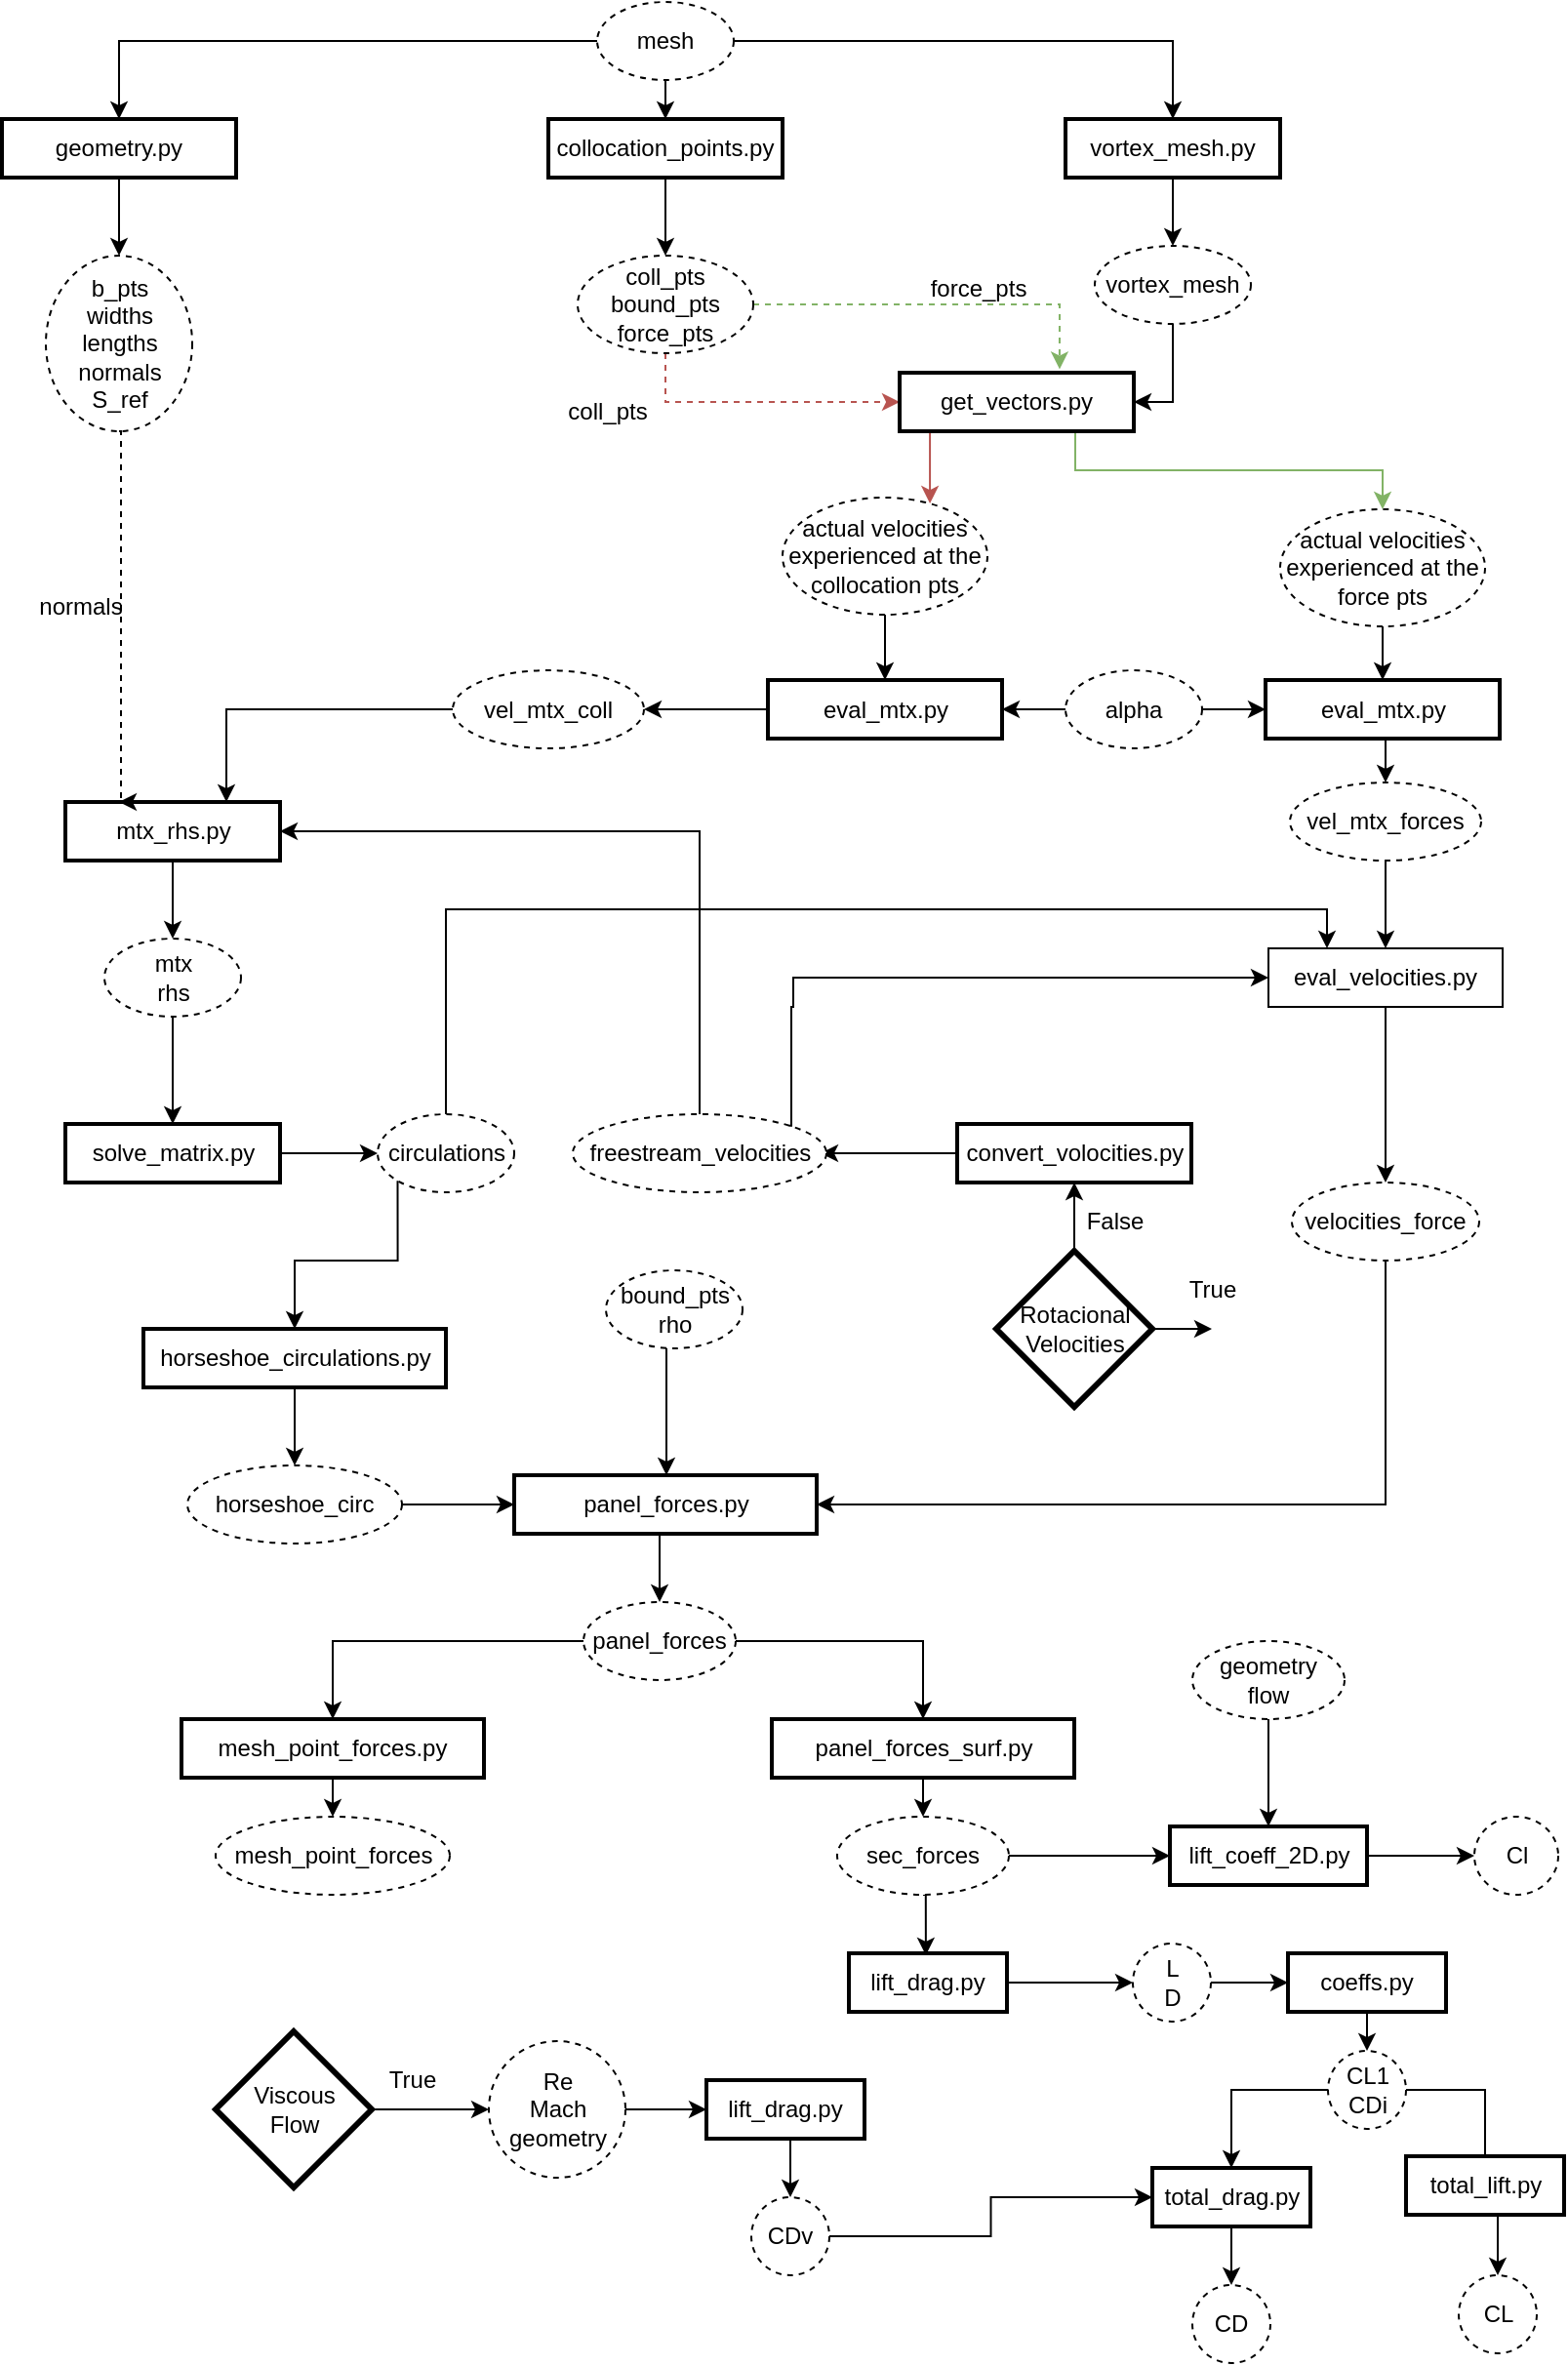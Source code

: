 <mxfile version="12.2.9" type="device" pages="1"><diagram id="i50-kAFvvMZ8uyVXYagj" name="Page-1"><mxGraphModel dx="1038" dy="531" grid="1" gridSize="10" guides="1" tooltips="1" connect="1" arrows="1" fold="1" page="1" pageScale="1" pageWidth="827" pageHeight="1169" math="0" shadow="0"><root><mxCell id="0"/><mxCell id="1" parent="0"/><mxCell id="vtBehIs8-pbaolT6ZNaS-4" value="" style="edgeStyle=orthogonalEdgeStyle;rounded=0;orthogonalLoop=1;jettySize=auto;html=1;entryX=0.5;entryY=0;entryDx=0;entryDy=0;" edge="1" parent="1" source="vtBehIs8-pbaolT6ZNaS-1" target="vtBehIs8-pbaolT6ZNaS-115"><mxGeometry relative="1" as="geometry"><mxPoint x="105" y="150" as="targetPoint"/><Array as="points"><mxPoint x="80" y="70"/></Array></mxGeometry></mxCell><mxCell id="vtBehIs8-pbaolT6ZNaS-10" style="edgeStyle=orthogonalEdgeStyle;rounded=0;orthogonalLoop=1;jettySize=auto;html=1;entryX=0.5;entryY=0;entryDx=0;entryDy=0;" edge="1" parent="1" source="vtBehIs8-pbaolT6ZNaS-1" target="vtBehIs8-pbaolT6ZNaS-109"><mxGeometry relative="1" as="geometry"><mxPoint x="530" y="140" as="targetPoint"/></mxGeometry></mxCell><mxCell id="vtBehIs8-pbaolT6ZNaS-14" value="" style="edgeStyle=orthogonalEdgeStyle;rounded=0;orthogonalLoop=1;jettySize=auto;html=1;" edge="1" parent="1" source="vtBehIs8-pbaolT6ZNaS-1" target="vtBehIs8-pbaolT6ZNaS-8"><mxGeometry relative="1" as="geometry"/></mxCell><mxCell id="vtBehIs8-pbaolT6ZNaS-1" value="mesh" style="ellipse;whiteSpace=wrap;html=1;dashed=1;" vertex="1" parent="1"><mxGeometry x="325" y="50" width="70" height="40" as="geometry"/></mxCell><mxCell id="vtBehIs8-pbaolT6ZNaS-104" value="" style="edgeStyle=orthogonalEdgeStyle;rounded=0;orthogonalLoop=1;jettySize=auto;html=1;" edge="1" parent="1" source="vtBehIs8-pbaolT6ZNaS-8" target="vtBehIs8-pbaolT6ZNaS-103"><mxGeometry relative="1" as="geometry"/></mxCell><mxCell id="vtBehIs8-pbaolT6ZNaS-8" value="collocation_points.py" style="rounded=0;whiteSpace=wrap;html=1;strokeWidth=2;" vertex="1" parent="1"><mxGeometry x="300" y="110" width="120" height="30" as="geometry"/></mxCell><mxCell id="vtBehIs8-pbaolT6ZNaS-99" value="" style="group" vertex="1" connectable="0" parent="1"><mxGeometry x="52.5" y="460" width="736.5" height="400" as="geometry"/></mxCell><mxCell id="vtBehIs8-pbaolT6ZNaS-46" value="" style="group" vertex="1" connectable="0" parent="vtBehIs8-pbaolT6ZNaS-99"><mxGeometry y="140" width="724.5" height="260" as="geometry"/></mxCell><mxCell id="vtBehIs8-pbaolT6ZNaS-37" value="" style="group" vertex="1" connectable="0" parent="vtBehIs8-pbaolT6ZNaS-46"><mxGeometry x="260" width="464.5" height="260" as="geometry"/></mxCell><mxCell id="vtBehIs8-pbaolT6ZNaS-25" value="" style="group" vertex="1" connectable="0" parent="vtBehIs8-pbaolT6ZNaS-37"><mxGeometry x="297" width="167.5" height="160" as="geometry"/></mxCell><mxCell id="vtBehIs8-pbaolT6ZNaS-44" value="" style="group" vertex="1" connectable="0" parent="vtBehIs8-pbaolT6ZNaS-25"><mxGeometry x="-170" y="20" width="290" height="110" as="geometry"/></mxCell><mxCell id="vtBehIs8-pbaolT6ZNaS-17" value="" style="edgeStyle=orthogonalEdgeStyle;rounded=0;orthogonalLoop=1;jettySize=auto;html=1;" edge="1" parent="vtBehIs8-pbaolT6ZNaS-44" source="vtBehIs8-pbaolT6ZNaS-15"><mxGeometry relative="1" as="geometry"><mxPoint x="200.5" y="110" as="targetPoint"/></mxGeometry></mxCell><mxCell id="vtBehIs8-pbaolT6ZNaS-45" value="" style="group" vertex="1" connectable="0" parent="vtBehIs8-pbaolT6ZNaS-44"><mxGeometry width="250" height="35" as="geometry"/></mxCell><mxCell id="vtBehIs8-pbaolT6ZNaS-29" value="" style="edgeStyle=orthogonalEdgeStyle;rounded=0;orthogonalLoop=1;jettySize=auto;html=1;" edge="1" parent="vtBehIs8-pbaolT6ZNaS-45" source="vtBehIs8-pbaolT6ZNaS-27"><mxGeometry relative="1" as="geometry"><mxPoint y="20" as="targetPoint"/></mxGeometry></mxCell><mxCell id="vtBehIs8-pbaolT6ZNaS-27" value="convert_volocities.py" style="rounded=0;whiteSpace=wrap;html=1;strokeWidth=2;" vertex="1" parent="vtBehIs8-pbaolT6ZNaS-45"><mxGeometry x="70" y="5" width="120" height="30" as="geometry"/></mxCell><mxCell id="vtBehIs8-pbaolT6ZNaS-21" value="False" style="text;html=1;align=center;verticalAlign=middle;resizable=0;points=[];;autosize=1;" vertex="1" parent="vtBehIs8-pbaolT6ZNaS-44"><mxGeometry x="125" y="45" width="50" height="20" as="geometry"/></mxCell><mxCell id="vtBehIs8-pbaolT6ZNaS-18" value="True" style="text;html=1;align=center;verticalAlign=middle;resizable=0;points=[];;autosize=1;" vertex="1" parent="vtBehIs8-pbaolT6ZNaS-44"><mxGeometry x="180.5" y="80" width="40" height="20" as="geometry"/></mxCell><mxCell id="vtBehIs8-pbaolT6ZNaS-213" value="velocities_force" style="ellipse;whiteSpace=wrap;html=1;dashed=1;" vertex="1" parent="vtBehIs8-pbaolT6ZNaS-25"><mxGeometry x="71.5" y="55" width="96" height="40" as="geometry"/></mxCell><mxCell id="vtBehIs8-pbaolT6ZNaS-30" value="freestream_velocities" style="ellipse;whiteSpace=wrap;html=1;dashed=1;" vertex="1" parent="vtBehIs8-pbaolT6ZNaS-37"><mxGeometry y="20" width="130" height="40" as="geometry"/></mxCell><mxCell id="vtBehIs8-pbaolT6ZNaS-180" value="bound_pts&lt;br&gt;rho" style="ellipse;whiteSpace=wrap;html=1;dashed=1;" vertex="1" parent="vtBehIs8-pbaolT6ZNaS-37"><mxGeometry x="17" y="100" width="70" height="40" as="geometry"/></mxCell><mxCell id="vtBehIs8-pbaolT6ZNaS-299" style="edgeStyle=orthogonalEdgeStyle;rounded=0;orthogonalLoop=1;jettySize=auto;html=1;exitX=0.5;exitY=0;exitDx=0;exitDy=0;entryX=0.5;entryY=1;entryDx=0;entryDy=0;" edge="1" parent="vtBehIs8-pbaolT6ZNaS-37" source="vtBehIs8-pbaolT6ZNaS-15" target="vtBehIs8-pbaolT6ZNaS-27"><mxGeometry relative="1" as="geometry"/></mxCell><mxCell id="vtBehIs8-pbaolT6ZNaS-15" value="Rotacional&lt;br&gt;Velocities" style="rhombus;whiteSpace=wrap;html=1;strokeWidth=3;rounded=0;" vertex="1" parent="vtBehIs8-pbaolT6ZNaS-37"><mxGeometry x="217" y="90" width="80" height="80" as="geometry"/></mxCell><mxCell id="vtBehIs8-pbaolT6ZNaS-38" value="circulations" style="ellipse;whiteSpace=wrap;html=1;dashed=1;" vertex="1" parent="vtBehIs8-pbaolT6ZNaS-46"><mxGeometry x="160" y="20" width="70" height="40" as="geometry"/></mxCell><mxCell id="vtBehIs8-pbaolT6ZNaS-43" value="" style="edgeStyle=orthogonalEdgeStyle;rounded=0;orthogonalLoop=1;jettySize=auto;html=1;" edge="1" parent="vtBehIs8-pbaolT6ZNaS-46" source="vtBehIs8-pbaolT6ZNaS-42" target="vtBehIs8-pbaolT6ZNaS-38"><mxGeometry relative="1" as="geometry"/></mxCell><mxCell id="vtBehIs8-pbaolT6ZNaS-42" value="solve_matrix.py" style="rounded=0;whiteSpace=wrap;html=1;strokeWidth=2;" vertex="1" parent="vtBehIs8-pbaolT6ZNaS-46"><mxGeometry y="25" width="110" height="30" as="geometry"/></mxCell><mxCell id="vtBehIs8-pbaolT6ZNaS-172" value="" style="edgeStyle=orthogonalEdgeStyle;rounded=0;orthogonalLoop=1;jettySize=auto;html=1;" edge="1" parent="vtBehIs8-pbaolT6ZNaS-46" source="vtBehIs8-pbaolT6ZNaS-170" target="vtBehIs8-pbaolT6ZNaS-171"><mxGeometry relative="1" as="geometry"/></mxCell><mxCell id="vtBehIs8-pbaolT6ZNaS-170" value="horseshoe_circulations.py" style="rounded=0;whiteSpace=wrap;html=1;strokeWidth=2;" vertex="1" parent="vtBehIs8-pbaolT6ZNaS-46"><mxGeometry x="40" y="130" width="155" height="30" as="geometry"/></mxCell><mxCell id="vtBehIs8-pbaolT6ZNaS-169" style="edgeStyle=orthogonalEdgeStyle;rounded=0;orthogonalLoop=1;jettySize=auto;html=1;exitX=0;exitY=1;exitDx=0;exitDy=0;entryX=0.5;entryY=0;entryDx=0;entryDy=0;" edge="1" parent="vtBehIs8-pbaolT6ZNaS-46" source="vtBehIs8-pbaolT6ZNaS-38" target="vtBehIs8-pbaolT6ZNaS-170"><mxGeometry relative="1" as="geometry"><mxPoint x="157" y="130" as="targetPoint"/></mxGeometry></mxCell><mxCell id="vtBehIs8-pbaolT6ZNaS-171" value="horseshoe_circ" style="ellipse;whiteSpace=wrap;html=1;dashed=1;" vertex="1" parent="vtBehIs8-pbaolT6ZNaS-46"><mxGeometry x="62.5" y="200" width="110" height="40" as="geometry"/></mxCell><mxCell id="vtBehIs8-pbaolT6ZNaS-179" style="edgeStyle=orthogonalEdgeStyle;rounded=0;orthogonalLoop=1;jettySize=auto;html=1;entryX=0;entryY=0.5;entryDx=0;entryDy=0;exitX=1;exitY=0.5;exitDx=0;exitDy=0;" edge="1" parent="vtBehIs8-pbaolT6ZNaS-46" source="vtBehIs8-pbaolT6ZNaS-171" target="vtBehIs8-pbaolT6ZNaS-177"><mxGeometry relative="1" as="geometry"/></mxCell><mxCell id="vtBehIs8-pbaolT6ZNaS-177" value="panel_forces.py" style="rounded=0;whiteSpace=wrap;html=1;strokeWidth=2;" vertex="1" parent="vtBehIs8-pbaolT6ZNaS-46"><mxGeometry x="230" y="205" width="155" height="30" as="geometry"/></mxCell><mxCell id="vtBehIs8-pbaolT6ZNaS-181" value="" style="edgeStyle=orthogonalEdgeStyle;rounded=0;orthogonalLoop=1;jettySize=auto;html=1;" edge="1" parent="vtBehIs8-pbaolT6ZNaS-46" source="vtBehIs8-pbaolT6ZNaS-180" target="vtBehIs8-pbaolT6ZNaS-177"><mxGeometry relative="1" as="geometry"><Array as="points"><mxPoint x="308" y="160"/><mxPoint x="308" y="160"/></Array></mxGeometry></mxCell><mxCell id="vtBehIs8-pbaolT6ZNaS-215" style="edgeStyle=orthogonalEdgeStyle;rounded=0;orthogonalLoop=1;jettySize=auto;html=1;exitX=0.5;exitY=1;exitDx=0;exitDy=0;entryX=1;entryY=0.5;entryDx=0;entryDy=0;" edge="1" parent="vtBehIs8-pbaolT6ZNaS-46" source="vtBehIs8-pbaolT6ZNaS-213" target="vtBehIs8-pbaolT6ZNaS-177"><mxGeometry relative="1" as="geometry"/></mxCell><mxCell id="vtBehIs8-pbaolT6ZNaS-94" style="edgeStyle=orthogonalEdgeStyle;rounded=0;orthogonalLoop=1;jettySize=auto;html=1;exitX=0.5;exitY=1;exitDx=0;exitDy=0;" edge="1" parent="vtBehIs8-pbaolT6ZNaS-99" source="vtBehIs8-pbaolT6ZNaS-89" target="vtBehIs8-pbaolT6ZNaS-42"><mxGeometry relative="1" as="geometry"/></mxCell><mxCell id="vtBehIs8-pbaolT6ZNaS-89" value="mtx&lt;br&gt;rhs" style="ellipse;whiteSpace=wrap;html=1;dashed=1;" vertex="1" parent="vtBehIs8-pbaolT6ZNaS-99"><mxGeometry x="20" y="70" width="70" height="40" as="geometry"/></mxCell><mxCell id="vtBehIs8-pbaolT6ZNaS-97" value="" style="edgeStyle=orthogonalEdgeStyle;rounded=0;orthogonalLoop=1;jettySize=auto;html=1;" edge="1" parent="vtBehIs8-pbaolT6ZNaS-99" source="vtBehIs8-pbaolT6ZNaS-96" target="vtBehIs8-pbaolT6ZNaS-89"><mxGeometry relative="1" as="geometry"/></mxCell><mxCell id="vtBehIs8-pbaolT6ZNaS-96" value="mtx_rhs.py" style="rounded=0;whiteSpace=wrap;html=1;strokeWidth=2;" vertex="1" parent="vtBehIs8-pbaolT6ZNaS-99"><mxGeometry width="110" height="30" as="geometry"/></mxCell><mxCell id="vtBehIs8-pbaolT6ZNaS-98" style="edgeStyle=orthogonalEdgeStyle;rounded=0;orthogonalLoop=1;jettySize=auto;html=1;exitX=0.5;exitY=0;exitDx=0;exitDy=0;entryX=1;entryY=0.5;entryDx=0;entryDy=0;" edge="1" parent="vtBehIs8-pbaolT6ZNaS-99" source="vtBehIs8-pbaolT6ZNaS-30" target="vtBehIs8-pbaolT6ZNaS-96"><mxGeometry relative="1" as="geometry"/></mxCell><mxCell id="vtBehIs8-pbaolT6ZNaS-301" style="edgeStyle=orthogonalEdgeStyle;rounded=0;orthogonalLoop=1;jettySize=auto;html=1;exitX=0.5;exitY=1;exitDx=0;exitDy=0;entryX=0.5;entryY=0;entryDx=0;entryDy=0;" edge="1" parent="vtBehIs8-pbaolT6ZNaS-99" source="vtBehIs8-pbaolT6ZNaS-195" target="vtBehIs8-pbaolT6ZNaS-208"><mxGeometry relative="1" as="geometry"/></mxCell><mxCell id="vtBehIs8-pbaolT6ZNaS-195" value="vel_mtx_forces" style="ellipse;whiteSpace=wrap;html=1;dashed=1;" vertex="1" parent="vtBehIs8-pbaolT6ZNaS-99"><mxGeometry x="627.5" y="-10" width="98" height="40" as="geometry"/></mxCell><mxCell id="vtBehIs8-pbaolT6ZNaS-208" value="eval_velocities.py" style="rounded=0;whiteSpace=wrap;html=1;" vertex="1" parent="vtBehIs8-pbaolT6ZNaS-99"><mxGeometry x="616.5" y="75" width="120" height="30" as="geometry"/></mxCell><mxCell id="vtBehIs8-pbaolT6ZNaS-210" style="edgeStyle=orthogonalEdgeStyle;rounded=0;orthogonalLoop=1;jettySize=auto;html=1;exitX=0.5;exitY=0;exitDx=0;exitDy=0;entryX=0.25;entryY=0;entryDx=0;entryDy=0;" edge="1" parent="vtBehIs8-pbaolT6ZNaS-99" source="vtBehIs8-pbaolT6ZNaS-38" target="vtBehIs8-pbaolT6ZNaS-208"><mxGeometry relative="1" as="geometry"/></mxCell><mxCell id="vtBehIs8-pbaolT6ZNaS-209" style="edgeStyle=orthogonalEdgeStyle;rounded=0;orthogonalLoop=1;jettySize=auto;html=1;exitX=1;exitY=0;exitDx=0;exitDy=0;entryX=0;entryY=0.5;entryDx=0;entryDy=0;" edge="1" parent="vtBehIs8-pbaolT6ZNaS-99" source="vtBehIs8-pbaolT6ZNaS-30" target="vtBehIs8-pbaolT6ZNaS-208"><mxGeometry relative="1" as="geometry"><Array as="points"><mxPoint x="372" y="166"/><mxPoint x="372" y="105"/><mxPoint x="373" y="105"/><mxPoint x="373" y="90"/></Array></mxGeometry></mxCell><mxCell id="vtBehIs8-pbaolT6ZNaS-214" style="edgeStyle=orthogonalEdgeStyle;rounded=0;orthogonalLoop=1;jettySize=auto;html=1;exitX=0.5;exitY=1;exitDx=0;exitDy=0;entryX=0.5;entryY=0;entryDx=0;entryDy=0;" edge="1" parent="vtBehIs8-pbaolT6ZNaS-99" source="vtBehIs8-pbaolT6ZNaS-208" target="vtBehIs8-pbaolT6ZNaS-213"><mxGeometry relative="1" as="geometry"/></mxCell><mxCell id="vtBehIs8-pbaolT6ZNaS-127" style="edgeStyle=orthogonalEdgeStyle;rounded=0;orthogonalLoop=1;jettySize=auto;html=1;exitX=0.5;exitY=1;exitDx=0;exitDy=0;entryX=0;entryY=0.5;entryDx=0;entryDy=0;dashed=1;fillColor=#f8cecc;strokeColor=#b85450;" edge="1" parent="1" source="vtBehIs8-pbaolT6ZNaS-103" target="vtBehIs8-pbaolT6ZNaS-126"><mxGeometry relative="1" as="geometry"/></mxCell><mxCell id="vtBehIs8-pbaolT6ZNaS-182" style="edgeStyle=orthogonalEdgeStyle;rounded=0;orthogonalLoop=1;jettySize=auto;html=1;entryX=0.683;entryY=-0.06;entryDx=0;entryDy=0;entryPerimeter=0;dashed=1;fillColor=#d5e8d4;strokeColor=#82b366;" edge="1" parent="1" source="vtBehIs8-pbaolT6ZNaS-103" target="vtBehIs8-pbaolT6ZNaS-126"><mxGeometry relative="1" as="geometry"/></mxCell><mxCell id="vtBehIs8-pbaolT6ZNaS-103" value="coll_pts&lt;br&gt;bound_pts&lt;br&gt;force_pts" style="ellipse;whiteSpace=wrap;html=1;dashed=1;" vertex="1" parent="1"><mxGeometry x="315" y="180" width="90" height="50" as="geometry"/></mxCell><mxCell id="vtBehIs8-pbaolT6ZNaS-114" value="" style="group" vertex="1" connectable="0" parent="1"><mxGeometry x="20" y="110" width="120" height="140" as="geometry"/></mxCell><mxCell id="vtBehIs8-pbaolT6ZNaS-115" value="geometry.py" style="rounded=0;whiteSpace=wrap;html=1;strokeWidth=2;" vertex="1" parent="vtBehIs8-pbaolT6ZNaS-114"><mxGeometry width="120" height="30" as="geometry"/></mxCell><mxCell id="vtBehIs8-pbaolT6ZNaS-116" value="b_pts&lt;br&gt;widths&lt;br&gt;lengths&lt;br&gt;normals&lt;br&gt;S_ref" style="ellipse;whiteSpace=wrap;html=1;dashed=1;" vertex="1" parent="vtBehIs8-pbaolT6ZNaS-114"><mxGeometry x="22.5" y="70" width="75" height="90" as="geometry"/></mxCell><mxCell id="vtBehIs8-pbaolT6ZNaS-117" value="" style="edgeStyle=orthogonalEdgeStyle;rounded=0;orthogonalLoop=1;jettySize=auto;html=1;" edge="1" parent="vtBehIs8-pbaolT6ZNaS-114" source="vtBehIs8-pbaolT6ZNaS-115" target="vtBehIs8-pbaolT6ZNaS-116"><mxGeometry relative="1" as="geometry"/></mxCell><mxCell id="vtBehIs8-pbaolT6ZNaS-118" value="" style="group" vertex="1" connectable="0" parent="1"><mxGeometry x="565" y="100" width="110" height="115" as="geometry"/></mxCell><mxCell id="vtBehIs8-pbaolT6ZNaS-108" value="" style="group" vertex="1" connectable="0" parent="vtBehIs8-pbaolT6ZNaS-118"><mxGeometry width="110" height="115" as="geometry"/></mxCell><mxCell id="vtBehIs8-pbaolT6ZNaS-109" value="vortex_mesh.py" style="rounded=0;whiteSpace=wrap;html=1;strokeWidth=2;" vertex="1" parent="vtBehIs8-pbaolT6ZNaS-108"><mxGeometry y="10" width="110" height="30" as="geometry"/></mxCell><mxCell id="vtBehIs8-pbaolT6ZNaS-110" value="vortex_mesh" style="ellipse;whiteSpace=wrap;html=1;dashed=1;" vertex="1" parent="vtBehIs8-pbaolT6ZNaS-108"><mxGeometry x="15" y="75" width="80" height="40" as="geometry"/></mxCell><mxCell id="vtBehIs8-pbaolT6ZNaS-111" value="" style="edgeStyle=orthogonalEdgeStyle;rounded=0;orthogonalLoop=1;jettySize=auto;html=1;" edge="1" parent="vtBehIs8-pbaolT6ZNaS-108" source="vtBehIs8-pbaolT6ZNaS-109" target="vtBehIs8-pbaolT6ZNaS-110"><mxGeometry relative="1" as="geometry"/></mxCell><mxCell id="vtBehIs8-pbaolT6ZNaS-124" value="normals" style="text;html=1;align=center;verticalAlign=middle;resizable=0;points=[];;autosize=1;" vertex="1" parent="1"><mxGeometry x="30" y="350" width="60" height="20" as="geometry"/></mxCell><mxCell id="vtBehIs8-pbaolT6ZNaS-131" value="" style="edgeStyle=orthogonalEdgeStyle;rounded=0;orthogonalLoop=1;jettySize=auto;html=1;fillColor=#f8cecc;strokeColor=#b85450;" edge="1" parent="1" source="vtBehIs8-pbaolT6ZNaS-126" target="vtBehIs8-pbaolT6ZNaS-130"><mxGeometry relative="1" as="geometry"><Array as="points"><mxPoint x="490" y="334"/></Array></mxGeometry></mxCell><mxCell id="vtBehIs8-pbaolT6ZNaS-184" style="edgeStyle=orthogonalEdgeStyle;rounded=0;orthogonalLoop=1;jettySize=auto;html=1;exitX=0.75;exitY=1;exitDx=0;exitDy=0;entryX=0.5;entryY=0;entryDx=0;entryDy=0;fillColor=#d5e8d4;strokeColor=#82b366;" edge="1" parent="1" source="vtBehIs8-pbaolT6ZNaS-126" target="vtBehIs8-pbaolT6ZNaS-185"><mxGeometry relative="1" as="geometry"><mxPoint x="730" y="320" as="targetPoint"/></mxGeometry></mxCell><mxCell id="vtBehIs8-pbaolT6ZNaS-126" value="get_vectors.py" style="rounded=0;whiteSpace=wrap;html=1;strokeWidth=2;" vertex="1" parent="1"><mxGeometry x="480" y="240" width="120" height="30" as="geometry"/></mxCell><mxCell id="vtBehIs8-pbaolT6ZNaS-128" value="coll_pts" style="text;html=1;align=center;verticalAlign=middle;resizable=0;points=[];;autosize=1;" vertex="1" parent="1"><mxGeometry x="300" y="250" width="60" height="20" as="geometry"/></mxCell><mxCell id="vtBehIs8-pbaolT6ZNaS-129" style="edgeStyle=orthogonalEdgeStyle;rounded=0;orthogonalLoop=1;jettySize=auto;html=1;entryX=1;entryY=0.5;entryDx=0;entryDy=0;exitX=0.5;exitY=1;exitDx=0;exitDy=0;" edge="1" parent="1" source="vtBehIs8-pbaolT6ZNaS-110" target="vtBehIs8-pbaolT6ZNaS-126"><mxGeometry relative="1" as="geometry"/></mxCell><mxCell id="vtBehIs8-pbaolT6ZNaS-135" style="edgeStyle=orthogonalEdgeStyle;rounded=0;orthogonalLoop=1;jettySize=auto;html=1;exitX=0.5;exitY=1;exitDx=0;exitDy=0;entryX=0.5;entryY=0;entryDx=0;entryDy=0;" edge="1" parent="1" source="vtBehIs8-pbaolT6ZNaS-130" target="vtBehIs8-pbaolT6ZNaS-132"><mxGeometry relative="1" as="geometry"/></mxCell><mxCell id="vtBehIs8-pbaolT6ZNaS-130" value="actual velocities experienced at the collocation pts" style="ellipse;whiteSpace=wrap;html=1;dashed=1;" vertex="1" parent="1"><mxGeometry x="420" y="304" width="105" height="60" as="geometry"/></mxCell><mxCell id="vtBehIs8-pbaolT6ZNaS-139" value="" style="edgeStyle=orthogonalEdgeStyle;rounded=0;orthogonalLoop=1;jettySize=auto;html=1;" edge="1" parent="1" source="vtBehIs8-pbaolT6ZNaS-132" target="vtBehIs8-pbaolT6ZNaS-138"><mxGeometry relative="1" as="geometry"/></mxCell><mxCell id="vtBehIs8-pbaolT6ZNaS-132" value="eval_mtx.py" style="rounded=0;whiteSpace=wrap;html=1;strokeWidth=2;" vertex="1" parent="1"><mxGeometry x="412.5" y="397.5" width="120" height="30" as="geometry"/></mxCell><mxCell id="vtBehIs8-pbaolT6ZNaS-137" value="" style="edgeStyle=orthogonalEdgeStyle;rounded=0;orthogonalLoop=1;jettySize=auto;html=1;" edge="1" parent="1" source="vtBehIs8-pbaolT6ZNaS-136" target="vtBehIs8-pbaolT6ZNaS-132"><mxGeometry relative="1" as="geometry"/></mxCell><mxCell id="vtBehIs8-pbaolT6ZNaS-194" value="" style="edgeStyle=orthogonalEdgeStyle;rounded=0;orthogonalLoop=1;jettySize=auto;html=1;" edge="1" parent="1" source="vtBehIs8-pbaolT6ZNaS-136" target="vtBehIs8-pbaolT6ZNaS-189"><mxGeometry relative="1" as="geometry"/></mxCell><mxCell id="vtBehIs8-pbaolT6ZNaS-136" value="alpha" style="ellipse;whiteSpace=wrap;html=1;dashed=1;" vertex="1" parent="1"><mxGeometry x="565" y="392.5" width="70" height="40" as="geometry"/></mxCell><mxCell id="vtBehIs8-pbaolT6ZNaS-140" style="edgeStyle=orthogonalEdgeStyle;rounded=0;orthogonalLoop=1;jettySize=auto;html=1;exitX=0;exitY=0.5;exitDx=0;exitDy=0;entryX=0.75;entryY=0;entryDx=0;entryDy=0;" edge="1" parent="1" source="vtBehIs8-pbaolT6ZNaS-138" target="vtBehIs8-pbaolT6ZNaS-96"><mxGeometry relative="1" as="geometry"/></mxCell><mxCell id="vtBehIs8-pbaolT6ZNaS-138" value="vel_mtx_coll" style="ellipse;whiteSpace=wrap;html=1;dashed=1;" vertex="1" parent="1"><mxGeometry x="251" y="392.5" width="98" height="40" as="geometry"/></mxCell><mxCell id="vtBehIs8-pbaolT6ZNaS-141" style="edgeStyle=orthogonalEdgeStyle;rounded=0;orthogonalLoop=1;jettySize=auto;html=1;exitX=0.5;exitY=1;exitDx=0;exitDy=0;entryX=0.25;entryY=0;entryDx=0;entryDy=0;dashed=1;" edge="1" parent="1" source="vtBehIs8-pbaolT6ZNaS-116" target="vtBehIs8-pbaolT6ZNaS-96"><mxGeometry relative="1" as="geometry"><mxPoint x="100" y="292.5" as="sourcePoint"/><mxPoint x="220" y="317.5" as="targetPoint"/><Array as="points"><mxPoint x="81" y="270"/></Array></mxGeometry></mxCell><mxCell id="vtBehIs8-pbaolT6ZNaS-183" value="force_pts" style="text;html=1;align=center;verticalAlign=middle;resizable=0;points=[];;autosize=1;" vertex="1" parent="1"><mxGeometry x="485" y="187" width="70" height="20" as="geometry"/></mxCell><mxCell id="vtBehIs8-pbaolT6ZNaS-192" style="edgeStyle=orthogonalEdgeStyle;rounded=0;orthogonalLoop=1;jettySize=auto;html=1;entryX=0.5;entryY=0;entryDx=0;entryDy=0;" edge="1" parent="1" source="vtBehIs8-pbaolT6ZNaS-185" target="vtBehIs8-pbaolT6ZNaS-189"><mxGeometry relative="1" as="geometry"/></mxCell><mxCell id="vtBehIs8-pbaolT6ZNaS-185" value="actual velocities experienced at the force pts" style="ellipse;whiteSpace=wrap;html=1;dashed=1;" vertex="1" parent="1"><mxGeometry x="675" y="310" width="105" height="60" as="geometry"/></mxCell><mxCell id="vtBehIs8-pbaolT6ZNaS-198" style="edgeStyle=orthogonalEdgeStyle;rounded=0;orthogonalLoop=1;jettySize=auto;html=1;exitX=0.5;exitY=1;exitDx=0;exitDy=0;entryX=0.5;entryY=0;entryDx=0;entryDy=0;" edge="1" parent="1" source="vtBehIs8-pbaolT6ZNaS-189" target="vtBehIs8-pbaolT6ZNaS-195"><mxGeometry relative="1" as="geometry"/></mxCell><mxCell id="vtBehIs8-pbaolT6ZNaS-189" value="eval_mtx.py" style="rounded=0;whiteSpace=wrap;html=1;strokeWidth=2;" vertex="1" parent="1"><mxGeometry x="667.5" y="397.5" width="120" height="30" as="geometry"/></mxCell><mxCell id="vtBehIs8-pbaolT6ZNaS-218" style="edgeStyle=orthogonalEdgeStyle;rounded=0;orthogonalLoop=1;jettySize=auto;html=1;entryX=0.5;entryY=0;entryDx=0;entryDy=0;" edge="1" parent="1" source="vtBehIs8-pbaolT6ZNaS-217" target="vtBehIs8-pbaolT6ZNaS-219"><mxGeometry relative="1" as="geometry"><mxPoint x="189.5" y="890" as="targetPoint"/></mxGeometry></mxCell><mxCell id="vtBehIs8-pbaolT6ZNaS-223" style="edgeStyle=orthogonalEdgeStyle;rounded=0;orthogonalLoop=1;jettySize=auto;html=1;exitX=1;exitY=0.5;exitDx=0;exitDy=0;entryX=0.5;entryY=0;entryDx=0;entryDy=0;" edge="1" parent="1" source="vtBehIs8-pbaolT6ZNaS-217" target="vtBehIs8-pbaolT6ZNaS-222"><mxGeometry relative="1" as="geometry"/></mxCell><mxCell id="vtBehIs8-pbaolT6ZNaS-217" value="panel_forces" style="ellipse;whiteSpace=wrap;html=1;dashed=1;" vertex="1" parent="1"><mxGeometry x="318" y="870" width="78" height="40" as="geometry"/></mxCell><mxCell id="vtBehIs8-pbaolT6ZNaS-221" style="edgeStyle=orthogonalEdgeStyle;rounded=0;orthogonalLoop=1;jettySize=auto;html=1;exitX=0.5;exitY=1;exitDx=0;exitDy=0;entryX=0.5;entryY=0;entryDx=0;entryDy=0;" edge="1" parent="1" source="vtBehIs8-pbaolT6ZNaS-219" target="vtBehIs8-pbaolT6ZNaS-220"><mxGeometry relative="1" as="geometry"/></mxCell><mxCell id="vtBehIs8-pbaolT6ZNaS-219" value="mesh_point_forces.py" style="rounded=0;whiteSpace=wrap;html=1;strokeWidth=2;" vertex="1" parent="1"><mxGeometry x="112" y="930" width="155" height="30" as="geometry"/></mxCell><mxCell id="vtBehIs8-pbaolT6ZNaS-220" value="mesh_point_forces" style="ellipse;whiteSpace=wrap;html=1;dashed=1;" vertex="1" parent="1"><mxGeometry x="129.5" y="980" width="120" height="40" as="geometry"/></mxCell><mxCell id="vtBehIs8-pbaolT6ZNaS-225" style="edgeStyle=orthogonalEdgeStyle;rounded=0;orthogonalLoop=1;jettySize=auto;html=1;exitX=0.5;exitY=1;exitDx=0;exitDy=0;entryX=0.5;entryY=0;entryDx=0;entryDy=0;" edge="1" parent="1" source="vtBehIs8-pbaolT6ZNaS-222" target="vtBehIs8-pbaolT6ZNaS-224"><mxGeometry relative="1" as="geometry"/></mxCell><mxCell id="vtBehIs8-pbaolT6ZNaS-222" value="panel_forces_surf.py" style="rounded=0;whiteSpace=wrap;html=1;strokeWidth=2;" vertex="1" parent="1"><mxGeometry x="414.5" y="930" width="155" height="30" as="geometry"/></mxCell><mxCell id="vtBehIs8-pbaolT6ZNaS-226" style="edgeStyle=orthogonalEdgeStyle;rounded=0;orthogonalLoop=1;jettySize=auto;html=1;exitX=0.5;exitY=1;exitDx=0;exitDy=0;entryX=0.487;entryY=0.033;entryDx=0;entryDy=0;entryPerimeter=0;" edge="1" parent="1" source="vtBehIs8-pbaolT6ZNaS-224" target="vtBehIs8-pbaolT6ZNaS-227"><mxGeometry relative="1" as="geometry"><mxPoint x="492.5" y="1050" as="targetPoint"/></mxGeometry></mxCell><mxCell id="vtBehIs8-pbaolT6ZNaS-258" style="edgeStyle=orthogonalEdgeStyle;rounded=0;orthogonalLoop=1;jettySize=auto;html=1;exitX=1;exitY=0.5;exitDx=0;exitDy=0;entryX=0;entryY=0.5;entryDx=0;entryDy=0;" edge="1" parent="1" source="vtBehIs8-pbaolT6ZNaS-224" target="vtBehIs8-pbaolT6ZNaS-257"><mxGeometry relative="1" as="geometry"/></mxCell><mxCell id="vtBehIs8-pbaolT6ZNaS-224" value="sec_forces" style="ellipse;whiteSpace=wrap;html=1;dashed=1;" vertex="1" parent="1"><mxGeometry x="448" y="980" width="88" height="40" as="geometry"/></mxCell><mxCell id="vtBehIs8-pbaolT6ZNaS-228" style="edgeStyle=orthogonalEdgeStyle;rounded=0;orthogonalLoop=1;jettySize=auto;html=1;exitX=1;exitY=0.5;exitDx=0;exitDy=0;" edge="1" parent="1" source="vtBehIs8-pbaolT6ZNaS-227"><mxGeometry relative="1" as="geometry"><mxPoint x="599.5" y="1065" as="targetPoint"/></mxGeometry></mxCell><mxCell id="vtBehIs8-pbaolT6ZNaS-227" value="lift_drag.py" style="rounded=0;whiteSpace=wrap;html=1;strokeWidth=2;" vertex="1" parent="1"><mxGeometry x="454" y="1050" width="81" height="30" as="geometry"/></mxCell><mxCell id="vtBehIs8-pbaolT6ZNaS-232" value="" style="edgeStyle=orthogonalEdgeStyle;rounded=0;orthogonalLoop=1;jettySize=auto;html=1;" edge="1" parent="1" source="vtBehIs8-pbaolT6ZNaS-230" target="vtBehIs8-pbaolT6ZNaS-231"><mxGeometry relative="1" as="geometry"/></mxCell><mxCell id="vtBehIs8-pbaolT6ZNaS-230" value="L&lt;br&gt;D" style="ellipse;whiteSpace=wrap;html=1;dashed=1;" vertex="1" parent="1"><mxGeometry x="599.5" y="1045" width="40" height="40" as="geometry"/></mxCell><mxCell id="vtBehIs8-pbaolT6ZNaS-234" style="edgeStyle=orthogonalEdgeStyle;rounded=0;orthogonalLoop=1;jettySize=auto;html=1;exitX=0.5;exitY=1;exitDx=0;exitDy=0;entryX=0.5;entryY=0;entryDx=0;entryDy=0;" edge="1" parent="1" source="vtBehIs8-pbaolT6ZNaS-231" target="vtBehIs8-pbaolT6ZNaS-233"><mxGeometry relative="1" as="geometry"/></mxCell><mxCell id="vtBehIs8-pbaolT6ZNaS-231" value="coeffs.py" style="rounded=0;whiteSpace=wrap;html=1;strokeWidth=2;" vertex="1" parent="1"><mxGeometry x="679" y="1050" width="81" height="30" as="geometry"/></mxCell><mxCell id="vtBehIs8-pbaolT6ZNaS-235" style="edgeStyle=orthogonalEdgeStyle;rounded=0;orthogonalLoop=1;jettySize=auto;html=1;exitX=0;exitY=0.5;exitDx=0;exitDy=0;entryX=0.5;entryY=0;entryDx=0;entryDy=0;" edge="1" parent="1" source="vtBehIs8-pbaolT6ZNaS-233" target="vtBehIs8-pbaolT6ZNaS-238"><mxGeometry relative="1" as="geometry"><mxPoint x="649.5" y="1150" as="targetPoint"/></mxGeometry></mxCell><mxCell id="vtBehIs8-pbaolT6ZNaS-236" style="edgeStyle=orthogonalEdgeStyle;rounded=0;orthogonalLoop=1;jettySize=auto;html=1;exitX=1;exitY=0.5;exitDx=0;exitDy=0;entryX=0.5;entryY=0;entryDx=0;entryDy=0;" edge="1" parent="1" source="vtBehIs8-pbaolT6ZNaS-233" target="vtBehIs8-pbaolT6ZNaS-237"><mxGeometry relative="1" as="geometry"><mxPoint x="789.5" y="1140" as="targetPoint"/><Array as="points"><mxPoint x="780" y="1120"/><mxPoint x="780" y="1160"/></Array></mxGeometry></mxCell><mxCell id="vtBehIs8-pbaolT6ZNaS-233" value="CL1&lt;br&gt;CDi" style="ellipse;whiteSpace=wrap;html=1;dashed=1;" vertex="1" parent="1"><mxGeometry x="699.5" y="1100" width="40" height="40" as="geometry"/></mxCell><mxCell id="vtBehIs8-pbaolT6ZNaS-256" style="edgeStyle=orthogonalEdgeStyle;rounded=0;orthogonalLoop=1;jettySize=auto;html=1;exitX=0.5;exitY=1;exitDx=0;exitDy=0;entryX=0.5;entryY=0;entryDx=0;entryDy=0;" edge="1" parent="1" source="vtBehIs8-pbaolT6ZNaS-237" target="vtBehIs8-pbaolT6ZNaS-255"><mxGeometry relative="1" as="geometry"/></mxCell><mxCell id="vtBehIs8-pbaolT6ZNaS-237" value="total_lift.py" style="rounded=0;whiteSpace=wrap;html=1;strokeWidth=2;" vertex="1" parent="1"><mxGeometry x="739.5" y="1154" width="81" height="30" as="geometry"/></mxCell><mxCell id="vtBehIs8-pbaolT6ZNaS-242" style="edgeStyle=orthogonalEdgeStyle;rounded=0;orthogonalLoop=1;jettySize=auto;html=1;exitX=0.5;exitY=1;exitDx=0;exitDy=0;entryX=0.5;entryY=0;entryDx=0;entryDy=0;" edge="1" parent="1" source="vtBehIs8-pbaolT6ZNaS-238" target="vtBehIs8-pbaolT6ZNaS-241"><mxGeometry relative="1" as="geometry"/></mxCell><mxCell id="vtBehIs8-pbaolT6ZNaS-238" value="total_drag.py" style="rounded=0;whiteSpace=wrap;html=1;strokeWidth=2;" vertex="1" parent="1"><mxGeometry x="609.5" y="1160" width="81" height="30" as="geometry"/></mxCell><mxCell id="vtBehIs8-pbaolT6ZNaS-241" value="CD" style="ellipse;whiteSpace=wrap;html=1;dashed=1;" vertex="1" parent="1"><mxGeometry x="630" y="1220" width="40" height="40" as="geometry"/></mxCell><mxCell id="vtBehIs8-pbaolT6ZNaS-253" value="" style="group" vertex="1" connectable="0" parent="1"><mxGeometry x="129.5" y="1090" width="332.5" height="125" as="geometry"/></mxCell><mxCell id="vtBehIs8-pbaolT6ZNaS-243" value="Viscous&lt;br&gt;Flow" style="rhombus;whiteSpace=wrap;html=1;strokeWidth=3;" vertex="1" parent="vtBehIs8-pbaolT6ZNaS-253"><mxGeometry width="80" height="80" as="geometry"/></mxCell><mxCell id="vtBehIs8-pbaolT6ZNaS-246" value="True" style="text;html=1;align=center;verticalAlign=middle;resizable=0;points=[];;autosize=1;" vertex="1" parent="vtBehIs8-pbaolT6ZNaS-253"><mxGeometry x="80" y="15" width="40" height="20" as="geometry"/></mxCell><mxCell id="vtBehIs8-pbaolT6ZNaS-247" value="lift_drag.py" style="rounded=0;whiteSpace=wrap;html=1;strokeWidth=2;" vertex="1" parent="vtBehIs8-pbaolT6ZNaS-253"><mxGeometry x="251.5" y="25" width="81" height="30" as="geometry"/></mxCell><mxCell id="vtBehIs8-pbaolT6ZNaS-248" value="CDv" style="ellipse;whiteSpace=wrap;html=1;dashed=1;" vertex="1" parent="vtBehIs8-pbaolT6ZNaS-253"><mxGeometry x="274.5" y="85" width="40" height="40" as="geometry"/></mxCell><mxCell id="vtBehIs8-pbaolT6ZNaS-252" style="edgeStyle=orthogonalEdgeStyle;rounded=0;orthogonalLoop=1;jettySize=auto;html=1;exitX=0.5;exitY=1;exitDx=0;exitDy=0;entryX=0.5;entryY=0;entryDx=0;entryDy=0;" edge="1" parent="vtBehIs8-pbaolT6ZNaS-253" source="vtBehIs8-pbaolT6ZNaS-247" target="vtBehIs8-pbaolT6ZNaS-248"><mxGeometry relative="1" as="geometry"/></mxCell><mxCell id="vtBehIs8-pbaolT6ZNaS-251" style="edgeStyle=orthogonalEdgeStyle;rounded=0;orthogonalLoop=1;jettySize=auto;html=1;exitX=1;exitY=0.5;exitDx=0;exitDy=0;entryX=0;entryY=0.5;entryDx=0;entryDy=0;" edge="1" parent="vtBehIs8-pbaolT6ZNaS-253" source="vtBehIs8-pbaolT6ZNaS-249" target="vtBehIs8-pbaolT6ZNaS-247"><mxGeometry relative="1" as="geometry"/></mxCell><mxCell id="vtBehIs8-pbaolT6ZNaS-249" value="Re&lt;br&gt;Mach&lt;br&gt;geometry" style="ellipse;whiteSpace=wrap;html=1;dashed=1;" vertex="1" parent="vtBehIs8-pbaolT6ZNaS-253"><mxGeometry x="140" y="5" width="70" height="70" as="geometry"/></mxCell><mxCell id="vtBehIs8-pbaolT6ZNaS-250" style="edgeStyle=orthogonalEdgeStyle;rounded=0;orthogonalLoop=1;jettySize=auto;html=1;exitX=1;exitY=0.5;exitDx=0;exitDy=0;entryX=0;entryY=0.5;entryDx=0;entryDy=0;" edge="1" parent="vtBehIs8-pbaolT6ZNaS-253" source="vtBehIs8-pbaolT6ZNaS-243" target="vtBehIs8-pbaolT6ZNaS-249"><mxGeometry relative="1" as="geometry"/></mxCell><mxCell id="vtBehIs8-pbaolT6ZNaS-254" style="edgeStyle=orthogonalEdgeStyle;rounded=0;orthogonalLoop=1;jettySize=auto;html=1;exitX=1;exitY=0.5;exitDx=0;exitDy=0;entryX=0;entryY=0.5;entryDx=0;entryDy=0;" edge="1" parent="1" source="vtBehIs8-pbaolT6ZNaS-248" target="vtBehIs8-pbaolT6ZNaS-238"><mxGeometry relative="1" as="geometry"/></mxCell><mxCell id="vtBehIs8-pbaolT6ZNaS-255" value="CL" style="ellipse;whiteSpace=wrap;html=1;dashed=1;" vertex="1" parent="1"><mxGeometry x="766.5" y="1215" width="40" height="40" as="geometry"/></mxCell><mxCell id="vtBehIs8-pbaolT6ZNaS-261" style="edgeStyle=orthogonalEdgeStyle;rounded=0;orthogonalLoop=1;jettySize=auto;html=1;exitX=1;exitY=0.5;exitDx=0;exitDy=0;entryX=0;entryY=0.5;entryDx=0;entryDy=0;" edge="1" parent="1" source="vtBehIs8-pbaolT6ZNaS-257" target="vtBehIs8-pbaolT6ZNaS-262"><mxGeometry relative="1" as="geometry"><mxPoint x="749.5" y="1000" as="targetPoint"/></mxGeometry></mxCell><mxCell id="vtBehIs8-pbaolT6ZNaS-257" value="lift_coeff_2D.py" style="rounded=0;whiteSpace=wrap;html=1;strokeWidth=2;" vertex="1" parent="1"><mxGeometry x="618.5" y="985" width="101" height="30" as="geometry"/></mxCell><mxCell id="vtBehIs8-pbaolT6ZNaS-260" style="edgeStyle=orthogonalEdgeStyle;rounded=0;orthogonalLoop=1;jettySize=auto;html=1;exitX=0.5;exitY=1;exitDx=0;exitDy=0;entryX=0.5;entryY=0;entryDx=0;entryDy=0;" edge="1" parent="1" source="vtBehIs8-pbaolT6ZNaS-259" target="vtBehIs8-pbaolT6ZNaS-257"><mxGeometry relative="1" as="geometry"/></mxCell><mxCell id="vtBehIs8-pbaolT6ZNaS-259" value="geometry&lt;br&gt;flow" style="ellipse;whiteSpace=wrap;html=1;dashed=1;" vertex="1" parent="1"><mxGeometry x="630" y="890" width="78" height="40" as="geometry"/></mxCell><mxCell id="vtBehIs8-pbaolT6ZNaS-262" value="Cl" style="ellipse;whiteSpace=wrap;html=1;dashed=1;" vertex="1" parent="1"><mxGeometry x="774.5" y="980" width="43" height="40" as="geometry"/></mxCell><mxCell id="vtBehIs8-pbaolT6ZNaS-268" style="edgeStyle=orthogonalEdgeStyle;rounded=0;orthogonalLoop=1;jettySize=auto;html=1;exitX=0.5;exitY=1;exitDx=0;exitDy=0;entryX=0.5;entryY=0;entryDx=0;entryDy=0;" edge="1" parent="1" source="vtBehIs8-pbaolT6ZNaS-177" target="vtBehIs8-pbaolT6ZNaS-217"><mxGeometry relative="1" as="geometry"/></mxCell></root></mxGraphModel></diagram></mxfile>